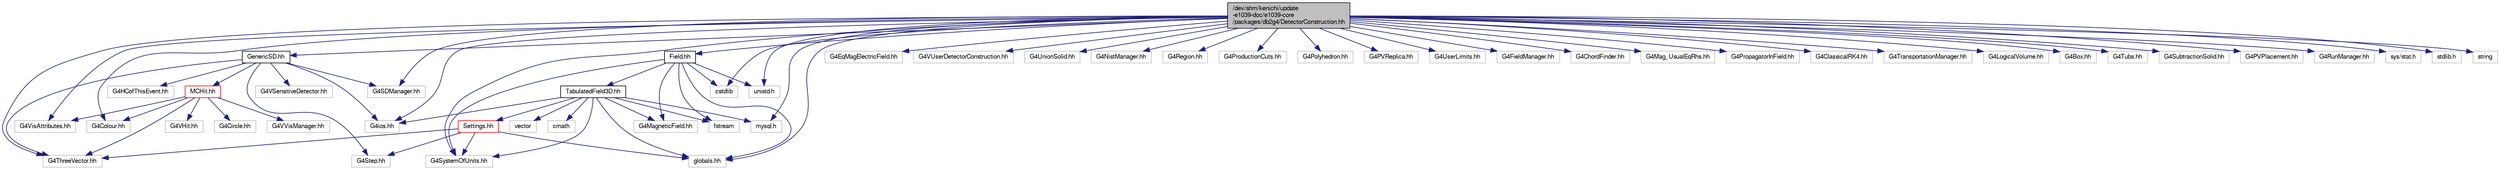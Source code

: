 digraph "/dev/shm/kenichi/update-e1039-doc/e1039-core/packages/db2g4/DetectorConstruction.hh"
{
  bgcolor="transparent";
  edge [fontname="FreeSans",fontsize="10",labelfontname="FreeSans",labelfontsize="10"];
  node [fontname="FreeSans",fontsize="10",shape=record];
  Node1 [label="/dev/shm/kenichi/update\l-e1039-doc/e1039-core\l/packages/db2g4/DetectorConstruction.hh",height=0.2,width=0.4,color="black", fillcolor="grey75", style="filled" fontcolor="black"];
  Node1 -> Node2 [color="midnightblue",fontsize="10",style="solid",fontname="FreeSans"];
  Node2 [label="Field.hh",height=0.2,width=0.4,color="black",URL="$d2/dd0/Field_8hh.html"];
  Node2 -> Node3 [color="midnightblue",fontsize="10",style="solid",fontname="FreeSans"];
  Node3 [label="globals.hh",height=0.2,width=0.4,color="grey75"];
  Node2 -> Node4 [color="midnightblue",fontsize="10",style="solid",fontname="FreeSans"];
  Node4 [label="G4SystemOfUnits.hh",height=0.2,width=0.4,color="grey75"];
  Node2 -> Node5 [color="midnightblue",fontsize="10",style="solid",fontname="FreeSans"];
  Node5 [label="G4MagneticField.hh",height=0.2,width=0.4,color="grey75"];
  Node2 -> Node6 [color="midnightblue",fontsize="10",style="solid",fontname="FreeSans"];
  Node6 [label="fstream",height=0.2,width=0.4,color="grey75"];
  Node2 -> Node7 [color="midnightblue",fontsize="10",style="solid",fontname="FreeSans"];
  Node7 [label="cstdlib",height=0.2,width=0.4,color="grey75"];
  Node2 -> Node8 [color="midnightblue",fontsize="10",style="solid",fontname="FreeSans"];
  Node8 [label="unistd.h",height=0.2,width=0.4,color="grey75"];
  Node2 -> Node9 [color="midnightblue",fontsize="10",style="solid",fontname="FreeSans"];
  Node9 [label="TabulatedField3D.hh",height=0.2,width=0.4,color="black",URL="$d8/d10/TabulatedField3D_8hh.html"];
  Node9 -> Node10 [color="midnightblue",fontsize="10",style="solid",fontname="FreeSans"];
  Node10 [label="Settings.hh",height=0.2,width=0.4,color="red",URL="$d2/ddc/Settings_8hh.html"];
  Node10 -> Node11 [color="midnightblue",fontsize="10",style="solid",fontname="FreeSans"];
  Node11 [label="G4Step.hh",height=0.2,width=0.4,color="grey75"];
  Node10 -> Node12 [color="midnightblue",fontsize="10",style="solid",fontname="FreeSans"];
  Node12 [label="G4ThreeVector.hh",height=0.2,width=0.4,color="grey75"];
  Node10 -> Node3 [color="midnightblue",fontsize="10",style="solid",fontname="FreeSans"];
  Node10 -> Node4 [color="midnightblue",fontsize="10",style="solid",fontname="FreeSans"];
  Node9 -> Node5 [color="midnightblue",fontsize="10",style="solid",fontname="FreeSans"];
  Node9 -> Node13 [color="midnightblue",fontsize="10",style="solid",fontname="FreeSans"];
  Node13 [label="G4ios.hh",height=0.2,width=0.4,color="grey75"];
  Node9 -> Node3 [color="midnightblue",fontsize="10",style="solid",fontname="FreeSans"];
  Node9 -> Node4 [color="midnightblue",fontsize="10",style="solid",fontname="FreeSans"];
  Node9 -> Node6 [color="midnightblue",fontsize="10",style="solid",fontname="FreeSans"];
  Node9 -> Node14 [color="midnightblue",fontsize="10",style="solid",fontname="FreeSans"];
  Node14 [label="vector",height=0.2,width=0.4,color="grey75"];
  Node9 -> Node15 [color="midnightblue",fontsize="10",style="solid",fontname="FreeSans"];
  Node15 [label="cmath",height=0.2,width=0.4,color="grey75"];
  Node9 -> Node16 [color="midnightblue",fontsize="10",style="solid",fontname="FreeSans"];
  Node16 [label="mysql.h",height=0.2,width=0.4,color="grey75"];
  Node1 -> Node17 [color="midnightblue",fontsize="10",style="solid",fontname="FreeSans"];
  Node17 [label="GenericSD.hh",height=0.2,width=0.4,color="black",URL="$d9/d77/GenericSD_8hh.html"];
  Node17 -> Node18 [color="midnightblue",fontsize="10",style="solid",fontname="FreeSans"];
  Node18 [label="MCHit.hh",height=0.2,width=0.4,color="red",URL="$d3/d13/MCHit_8hh.html"];
  Node18 -> Node19 [color="midnightblue",fontsize="10",style="solid",fontname="FreeSans"];
  Node19 [label="G4Circle.hh",height=0.2,width=0.4,color="grey75"];
  Node18 -> Node20 [color="midnightblue",fontsize="10",style="solid",fontname="FreeSans"];
  Node20 [label="G4VisAttributes.hh",height=0.2,width=0.4,color="grey75"];
  Node18 -> Node21 [color="midnightblue",fontsize="10",style="solid",fontname="FreeSans"];
  Node21 [label="G4Colour.hh",height=0.2,width=0.4,color="grey75"];
  Node18 -> Node22 [color="midnightblue",fontsize="10",style="solid",fontname="FreeSans"];
  Node22 [label="G4VVisManager.hh",height=0.2,width=0.4,color="grey75"];
  Node18 -> Node23 [color="midnightblue",fontsize="10",style="solid",fontname="FreeSans"];
  Node23 [label="G4VHit.hh",height=0.2,width=0.4,color="grey75"];
  Node18 -> Node12 [color="midnightblue",fontsize="10",style="solid",fontname="FreeSans"];
  Node17 -> Node24 [color="midnightblue",fontsize="10",style="solid",fontname="FreeSans"];
  Node24 [label="G4VSensitiveDetector.hh",height=0.2,width=0.4,color="grey75"];
  Node17 -> Node25 [color="midnightblue",fontsize="10",style="solid",fontname="FreeSans"];
  Node25 [label="G4HCofThisEvent.hh",height=0.2,width=0.4,color="grey75"];
  Node17 -> Node11 [color="midnightblue",fontsize="10",style="solid",fontname="FreeSans"];
  Node17 -> Node12 [color="midnightblue",fontsize="10",style="solid",fontname="FreeSans"];
  Node17 -> Node26 [color="midnightblue",fontsize="10",style="solid",fontname="FreeSans"];
  Node26 [label="G4SDManager.hh",height=0.2,width=0.4,color="grey75"];
  Node17 -> Node13 [color="midnightblue",fontsize="10",style="solid",fontname="FreeSans"];
  Node1 -> Node27 [color="midnightblue",fontsize="10",style="solid",fontname="FreeSans"];
  Node27 [label="G4EqMagElectricField.hh",height=0.2,width=0.4,color="grey75"];
  Node1 -> Node28 [color="midnightblue",fontsize="10",style="solid",fontname="FreeSans"];
  Node28 [label="G4VUserDetectorConstruction.hh",height=0.2,width=0.4,color="grey75"];
  Node1 -> Node12 [color="midnightblue",fontsize="10",style="solid",fontname="FreeSans"];
  Node1 -> Node29 [color="midnightblue",fontsize="10",style="solid",fontname="FreeSans"];
  Node29 [label="G4UnionSolid.hh",height=0.2,width=0.4,color="grey75"];
  Node1 -> Node30 [color="midnightblue",fontsize="10",style="solid",fontname="FreeSans"];
  Node30 [label="G4NistManager.hh",height=0.2,width=0.4,color="grey75"];
  Node1 -> Node31 [color="midnightblue",fontsize="10",style="solid",fontname="FreeSans"];
  Node31 [label="G4Region.hh",height=0.2,width=0.4,color="grey75"];
  Node1 -> Node32 [color="midnightblue",fontsize="10",style="solid",fontname="FreeSans"];
  Node32 [label="G4ProductionCuts.hh",height=0.2,width=0.4,color="grey75"];
  Node1 -> Node33 [color="midnightblue",fontsize="10",style="solid",fontname="FreeSans"];
  Node33 [label="G4Polyhedron.hh",height=0.2,width=0.4,color="grey75"];
  Node1 -> Node34 [color="midnightblue",fontsize="10",style="solid",fontname="FreeSans"];
  Node34 [label="G4PVReplica.hh",height=0.2,width=0.4,color="grey75"];
  Node1 -> Node35 [color="midnightblue",fontsize="10",style="solid",fontname="FreeSans"];
  Node35 [label="G4UserLimits.hh",height=0.2,width=0.4,color="grey75"];
  Node1 -> Node36 [color="midnightblue",fontsize="10",style="solid",fontname="FreeSans"];
  Node36 [label="G4FieldManager.hh",height=0.2,width=0.4,color="grey75"];
  Node1 -> Node37 [color="midnightblue",fontsize="10",style="solid",fontname="FreeSans"];
  Node37 [label="G4ChordFinder.hh",height=0.2,width=0.4,color="grey75"];
  Node1 -> Node38 [color="midnightblue",fontsize="10",style="solid",fontname="FreeSans"];
  Node38 [label="G4Mag_UsualEqRhs.hh",height=0.2,width=0.4,color="grey75"];
  Node1 -> Node39 [color="midnightblue",fontsize="10",style="solid",fontname="FreeSans"];
  Node39 [label="G4PropagatorInField.hh",height=0.2,width=0.4,color="grey75"];
  Node1 -> Node40 [color="midnightblue",fontsize="10",style="solid",fontname="FreeSans"];
  Node40 [label="G4ClassicalRK4.hh",height=0.2,width=0.4,color="grey75"];
  Node1 -> Node41 [color="midnightblue",fontsize="10",style="solid",fontname="FreeSans"];
  Node41 [label="G4TransportationManager.hh",height=0.2,width=0.4,color="grey75"];
  Node1 -> Node26 [color="midnightblue",fontsize="10",style="solid",fontname="FreeSans"];
  Node1 -> Node42 [color="midnightblue",fontsize="10",style="solid",fontname="FreeSans"];
  Node42 [label="G4LogicalVolume.hh",height=0.2,width=0.4,color="grey75"];
  Node1 -> Node20 [color="midnightblue",fontsize="10",style="solid",fontname="FreeSans"];
  Node1 -> Node21 [color="midnightblue",fontsize="10",style="solid",fontname="FreeSans"];
  Node1 -> Node43 [color="midnightblue",fontsize="10",style="solid",fontname="FreeSans"];
  Node43 [label="G4Box.hh",height=0.2,width=0.4,color="grey75"];
  Node1 -> Node44 [color="midnightblue",fontsize="10",style="solid",fontname="FreeSans"];
  Node44 [label="G4Tubs.hh",height=0.2,width=0.4,color="grey75"];
  Node1 -> Node45 [color="midnightblue",fontsize="10",style="solid",fontname="FreeSans"];
  Node45 [label="G4SubtractionSolid.hh",height=0.2,width=0.4,color="grey75"];
  Node1 -> Node46 [color="midnightblue",fontsize="10",style="solid",fontname="FreeSans"];
  Node46 [label="G4PVPlacement.hh",height=0.2,width=0.4,color="grey75"];
  Node1 -> Node13 [color="midnightblue",fontsize="10",style="solid",fontname="FreeSans"];
  Node1 -> Node47 [color="midnightblue",fontsize="10",style="solid",fontname="FreeSans"];
  Node47 [label="G4RunManager.hh",height=0.2,width=0.4,color="grey75"];
  Node1 -> Node3 [color="midnightblue",fontsize="10",style="solid",fontname="FreeSans"];
  Node1 -> Node4 [color="midnightblue",fontsize="10",style="solid",fontname="FreeSans"];
  Node1 -> Node16 [color="midnightblue",fontsize="10",style="solid",fontname="FreeSans"];
  Node1 -> Node7 [color="midnightblue",fontsize="10",style="solid",fontname="FreeSans"];
  Node1 -> Node8 [color="midnightblue",fontsize="10",style="solid",fontname="FreeSans"];
  Node1 -> Node48 [color="midnightblue",fontsize="10",style="solid",fontname="FreeSans"];
  Node48 [label="sys/stat.h",height=0.2,width=0.4,color="grey75"];
  Node1 -> Node49 [color="midnightblue",fontsize="10",style="solid",fontname="FreeSans"];
  Node49 [label="stdlib.h",height=0.2,width=0.4,color="grey75"];
  Node1 -> Node50 [color="midnightblue",fontsize="10",style="solid",fontname="FreeSans"];
  Node50 [label="string",height=0.2,width=0.4,color="grey75"];
}
